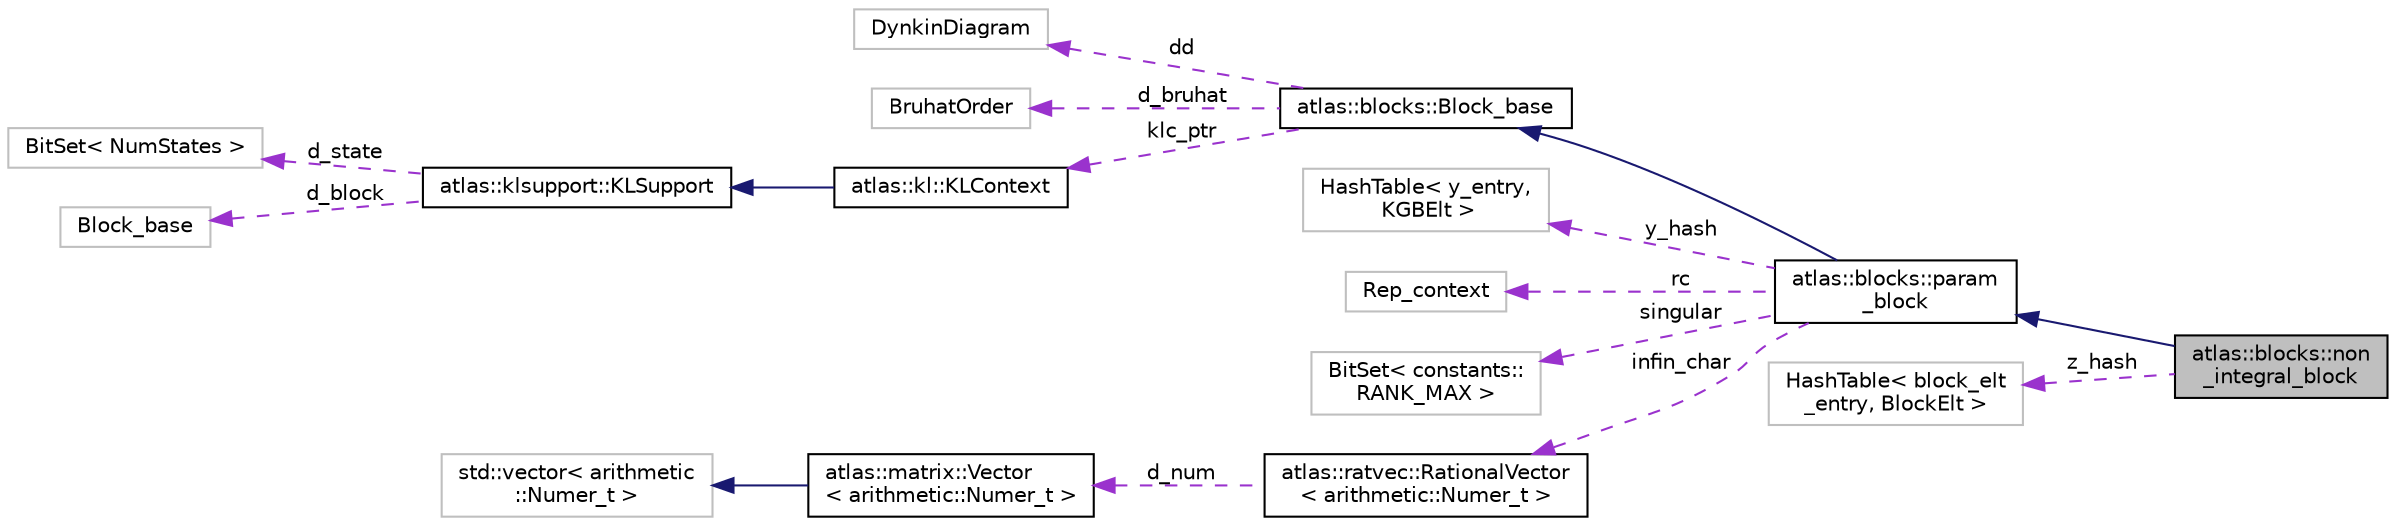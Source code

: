 digraph "atlas::blocks::non_integral_block"
{
  edge [fontname="Helvetica",fontsize="10",labelfontname="Helvetica",labelfontsize="10"];
  node [fontname="Helvetica",fontsize="10",shape=record];
  rankdir="LR";
  Node1 [label="atlas::blocks::non\l_integral_block",height=0.2,width=0.4,color="black", fillcolor="grey75", style="filled", fontcolor="black"];
  Node2 -> Node1 [dir="back",color="midnightblue",fontsize="10",style="solid",fontname="Helvetica"];
  Node2 [label="atlas::blocks::param\l_block",height=0.2,width=0.4,color="black", fillcolor="white", style="filled",URL="$classatlas_1_1blocks_1_1param__block.html"];
  Node3 -> Node2 [dir="back",color="midnightblue",fontsize="10",style="solid",fontname="Helvetica"];
  Node3 [label="atlas::blocks::Block_base",height=0.2,width=0.4,color="black", fillcolor="white", style="filled",URL="$classatlas_1_1blocks_1_1Block__base.html"];
  Node4 -> Node3 [dir="back",color="darkorchid3",fontsize="10",style="dashed",label=" dd" ,fontname="Helvetica"];
  Node4 [label="DynkinDiagram",height=0.2,width=0.4,color="grey75", fillcolor="white", style="filled"];
  Node5 -> Node3 [dir="back",color="darkorchid3",fontsize="10",style="dashed",label=" d_bruhat" ,fontname="Helvetica"];
  Node5 [label="BruhatOrder",height=0.2,width=0.4,color="grey75", fillcolor="white", style="filled"];
  Node6 -> Node3 [dir="back",color="darkorchid3",fontsize="10",style="dashed",label=" klc_ptr" ,fontname="Helvetica"];
  Node6 [label="atlas::kl::KLContext",height=0.2,width=0.4,color="black", fillcolor="white", style="filled",URL="$classatlas_1_1kl_1_1KLContext.html"];
  Node7 -> Node6 [dir="back",color="midnightblue",fontsize="10",style="solid",fontname="Helvetica"];
  Node7 [label="atlas::klsupport::KLSupport",height=0.2,width=0.4,color="black", fillcolor="white", style="filled",URL="$classatlas_1_1klsupport_1_1KLSupport.html"];
  Node8 -> Node7 [dir="back",color="darkorchid3",fontsize="10",style="dashed",label=" d_state" ,fontname="Helvetica"];
  Node8 [label="BitSet\< NumStates \>",height=0.2,width=0.4,color="grey75", fillcolor="white", style="filled"];
  Node9 -> Node7 [dir="back",color="darkorchid3",fontsize="10",style="dashed",label=" d_block" ,fontname="Helvetica"];
  Node9 [label="Block_base",height=0.2,width=0.4,color="grey75", fillcolor="white", style="filled"];
  Node10 -> Node2 [dir="back",color="darkorchid3",fontsize="10",style="dashed",label=" y_hash" ,fontname="Helvetica"];
  Node10 [label="HashTable\< y_entry,\l KGBElt \>",height=0.2,width=0.4,color="grey75", fillcolor="white", style="filled"];
  Node11 -> Node2 [dir="back",color="darkorchid3",fontsize="10",style="dashed",label=" rc" ,fontname="Helvetica"];
  Node11 [label="Rep_context",height=0.2,width=0.4,color="grey75", fillcolor="white", style="filled"];
  Node12 -> Node2 [dir="back",color="darkorchid3",fontsize="10",style="dashed",label=" singular" ,fontname="Helvetica"];
  Node12 [label="BitSet\< constants::\lRANK_MAX \>",height=0.2,width=0.4,color="grey75", fillcolor="white", style="filled"];
  Node13 -> Node2 [dir="back",color="darkorchid3",fontsize="10",style="dashed",label=" infin_char" ,fontname="Helvetica"];
  Node13 [label="atlas::ratvec::RationalVector\l\< arithmetic::Numer_t \>",height=0.2,width=0.4,color="black", fillcolor="white", style="filled",URL="$classatlas_1_1ratvec_1_1RationalVector.html"];
  Node14 -> Node13 [dir="back",color="darkorchid3",fontsize="10",style="dashed",label=" d_num" ,fontname="Helvetica"];
  Node14 [label="atlas::matrix::Vector\l\< arithmetic::Numer_t \>",height=0.2,width=0.4,color="black", fillcolor="white", style="filled",URL="$classatlas_1_1matrix_1_1Vector.html"];
  Node15 -> Node14 [dir="back",color="midnightblue",fontsize="10",style="solid",fontname="Helvetica"];
  Node15 [label="std::vector\< arithmetic\l::Numer_t  \>",height=0.2,width=0.4,color="grey75", fillcolor="white", style="filled"];
  Node16 -> Node1 [dir="back",color="darkorchid3",fontsize="10",style="dashed",label=" z_hash" ,fontname="Helvetica"];
  Node16 [label="HashTable\< block_elt\l_entry, BlockElt \>",height=0.2,width=0.4,color="grey75", fillcolor="white", style="filled"];
}
